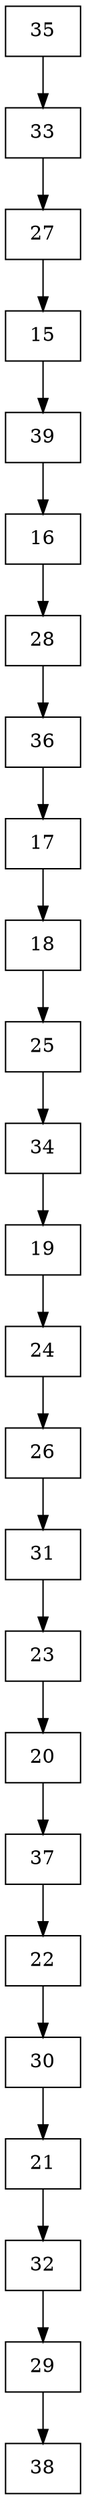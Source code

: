digraph G {
  node [shape=record];
  node0 [label="{35}"];
  node0 -> node1;
  node1 [label="{33}"];
  node1 -> node2;
  node2 [label="{27}"];
  node2 -> node3;
  node3 [label="{15}"];
  node3 -> node4;
  node4 [label="{39}"];
  node4 -> node5;
  node5 [label="{16}"];
  node5 -> node6;
  node6 [label="{28}"];
  node6 -> node7;
  node7 [label="{36}"];
  node7 -> node8;
  node8 [label="{17}"];
  node8 -> node9;
  node9 [label="{18}"];
  node9 -> node10;
  node10 [label="{25}"];
  node10 -> node11;
  node11 [label="{34}"];
  node11 -> node12;
  node12 [label="{19}"];
  node12 -> node13;
  node13 [label="{24}"];
  node13 -> node14;
  node14 [label="{26}"];
  node14 -> node15;
  node15 [label="{31}"];
  node15 -> node16;
  node16 [label="{23}"];
  node16 -> node17;
  node17 [label="{20}"];
  node17 -> node18;
  node18 [label="{37}"];
  node18 -> node19;
  node19 [label="{22}"];
  node19 -> node20;
  node20 [label="{30}"];
  node20 -> node21;
  node21 [label="{21}"];
  node21 -> node22;
  node22 [label="{32}"];
  node22 -> node23;
  node23 [label="{29}"];
  node23 -> node24;
  node24 [label="{38}"];
}

